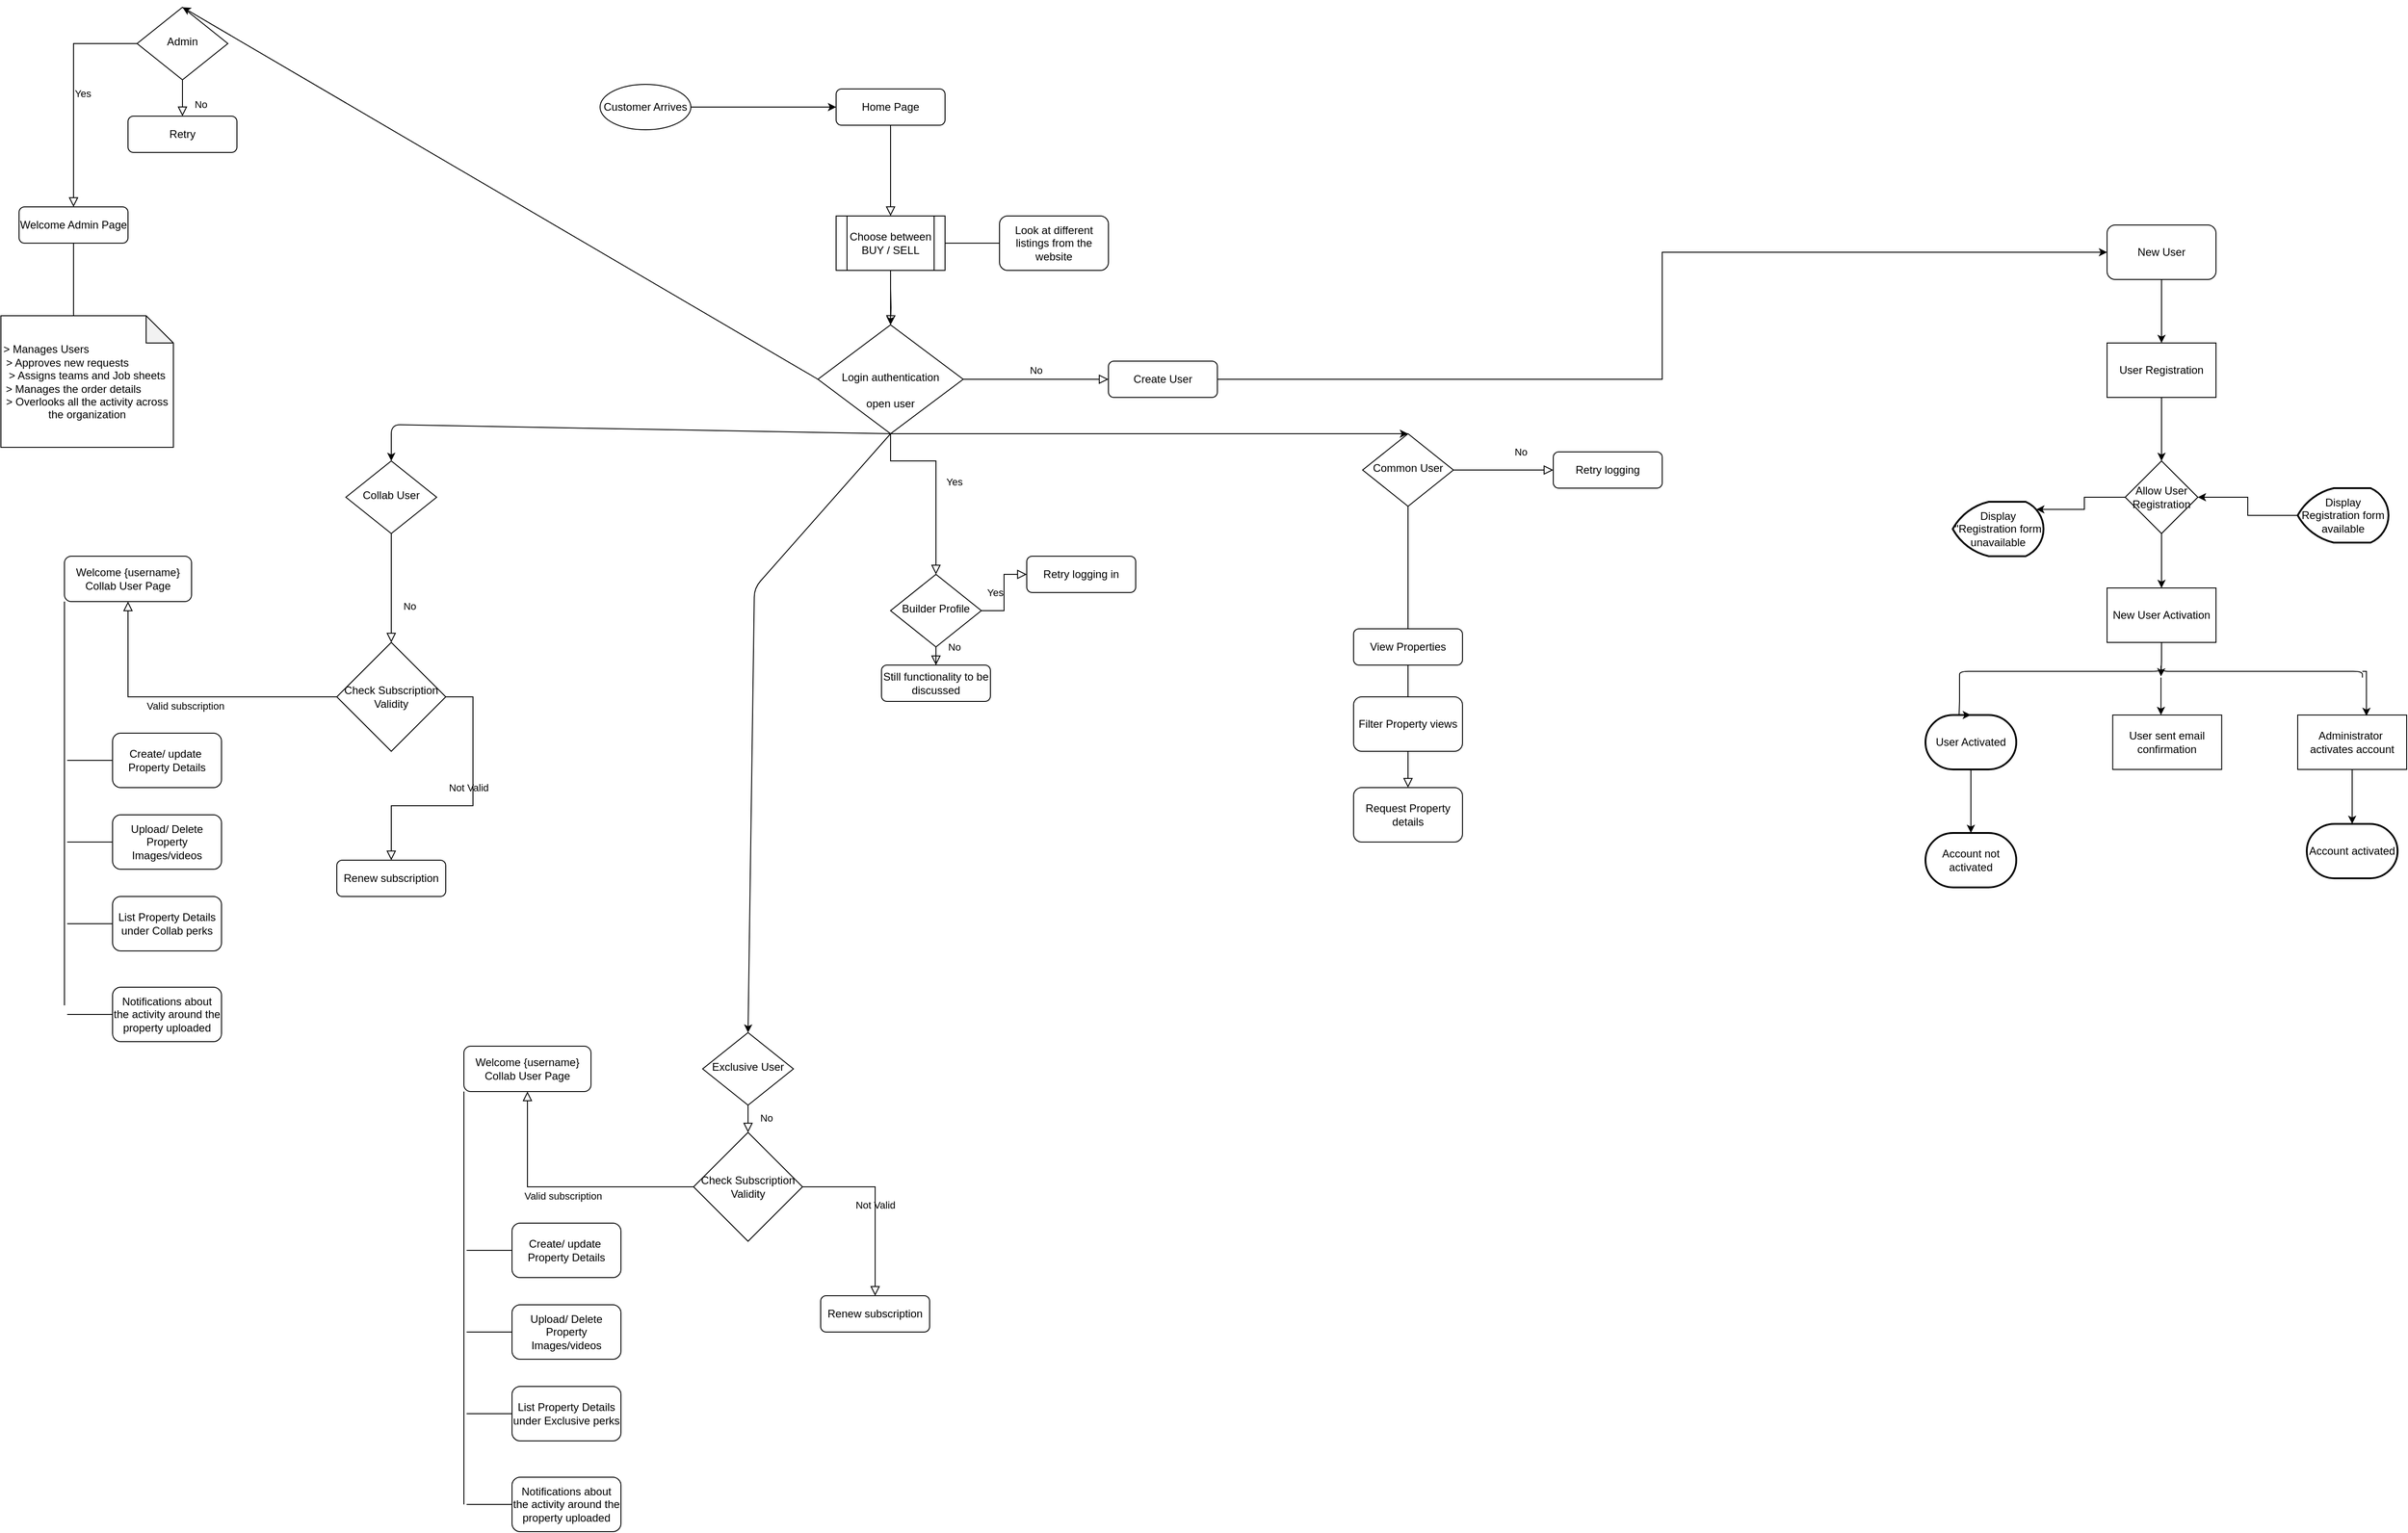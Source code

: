 <mxfile version="14.5.3" type="github"><diagram id="C5RBs43oDa-KdzZeNtuy" name="Page-1"><mxGraphModel dx="2264" dy="1921" grid="1" gridSize="10" guides="1" tooltips="1" connect="1" arrows="1" fold="1" page="1" pageScale="1" pageWidth="827" pageHeight="1169" math="0" shadow="0"><root><mxCell id="WIyWlLk6GJQsqaUBKTNV-0"/><mxCell id="WIyWlLk6GJQsqaUBKTNV-1" parent="WIyWlLk6GJQsqaUBKTNV-0"/><mxCell id="WIyWlLk6GJQsqaUBKTNV-2" value="" style="rounded=0;html=1;jettySize=auto;orthogonalLoop=1;fontSize=11;endArrow=block;endFill=0;endSize=8;strokeWidth=1;shadow=0;labelBackgroundColor=none;edgeStyle=orthogonalEdgeStyle;" parent="WIyWlLk6GJQsqaUBKTNV-1" target="WIyWlLk6GJQsqaUBKTNV-6" edge="1"><mxGeometry relative="1" as="geometry"><mxPoint x="220" y="230" as="sourcePoint"/></mxGeometry></mxCell><mxCell id="WIyWlLk6GJQsqaUBKTNV-3" value="Home Page" style="rounded=1;whiteSpace=wrap;html=1;fontSize=12;glass=0;strokeWidth=1;shadow=0;" parent="WIyWlLk6GJQsqaUBKTNV-1" vertex="1"><mxGeometry x="160" y="10" width="120" height="40" as="geometry"/></mxCell><mxCell id="WIyWlLk6GJQsqaUBKTNV-4" value="Yes" style="rounded=0;html=1;jettySize=auto;orthogonalLoop=1;fontSize=11;endArrow=block;endFill=0;endSize=8;strokeWidth=1;shadow=0;labelBackgroundColor=none;edgeStyle=orthogonalEdgeStyle;" parent="WIyWlLk6GJQsqaUBKTNV-1" source="WIyWlLk6GJQsqaUBKTNV-6" target="WIyWlLk6GJQsqaUBKTNV-10" edge="1"><mxGeometry y="20" relative="1" as="geometry"><mxPoint as="offset"/><Array as="points"><mxPoint x="220" y="420"/><mxPoint x="270" y="420"/></Array></mxGeometry></mxCell><mxCell id="WIyWlLk6GJQsqaUBKTNV-5" value="No" style="edgeStyle=orthogonalEdgeStyle;rounded=0;html=1;jettySize=auto;orthogonalLoop=1;fontSize=11;endArrow=block;endFill=0;endSize=8;strokeWidth=1;shadow=0;labelBackgroundColor=none;" parent="WIyWlLk6GJQsqaUBKTNV-1" source="WIyWlLk6GJQsqaUBKTNV-6" target="WIyWlLk6GJQsqaUBKTNV-7" edge="1"><mxGeometry y="10" relative="1" as="geometry"><mxPoint as="offset"/></mxGeometry></mxCell><mxCell id="WIyWlLk6GJQsqaUBKTNV-6" value="&lt;div&gt;&lt;br&gt;&lt;/div&gt;&lt;div&gt;&lt;br&gt;&lt;/div&gt;&lt;div&gt;&lt;br&gt;&lt;/div&gt;&lt;div&gt;&lt;br&gt;&lt;/div&gt;&lt;div&gt;Login authentication&lt;/div&gt;&lt;div&gt;&lt;br&gt;&lt;/div&gt;&lt;div&gt;open user&lt;/div&gt;&lt;div&gt;&lt;br&gt;&lt;/div&gt;&lt;div&gt;&lt;br&gt;&lt;/div&gt;" style="rhombus;whiteSpace=wrap;html=1;shadow=0;fontFamily=Helvetica;fontSize=12;align=center;strokeWidth=1;spacing=6;spacingTop=-4;" parent="WIyWlLk6GJQsqaUBKTNV-1" vertex="1"><mxGeometry x="140" y="270" width="160" height="120" as="geometry"/></mxCell><mxCell id="wfmRzOWWCVtW-NBqfExZ-105" style="edgeStyle=orthogonalEdgeStyle;rounded=0;orthogonalLoop=1;jettySize=auto;html=1;entryX=0;entryY=0.5;entryDx=0;entryDy=0;" edge="1" parent="WIyWlLk6GJQsqaUBKTNV-1" source="WIyWlLk6GJQsqaUBKTNV-7" target="wfmRzOWWCVtW-NBqfExZ-80"><mxGeometry relative="1" as="geometry"/></mxCell><mxCell id="WIyWlLk6GJQsqaUBKTNV-7" value="Create User" style="rounded=1;whiteSpace=wrap;html=1;fontSize=12;glass=0;strokeWidth=1;shadow=0;" parent="WIyWlLk6GJQsqaUBKTNV-1" vertex="1"><mxGeometry x="460" y="310" width="120" height="40" as="geometry"/></mxCell><mxCell id="WIyWlLk6GJQsqaUBKTNV-8" value="No" style="rounded=0;html=1;jettySize=auto;orthogonalLoop=1;fontSize=11;endArrow=block;endFill=0;endSize=8;strokeWidth=1;shadow=0;labelBackgroundColor=none;edgeStyle=orthogonalEdgeStyle;" parent="WIyWlLk6GJQsqaUBKTNV-1" source="WIyWlLk6GJQsqaUBKTNV-10" target="WIyWlLk6GJQsqaUBKTNV-11" edge="1"><mxGeometry x="0.333" y="20" relative="1" as="geometry"><mxPoint as="offset"/></mxGeometry></mxCell><mxCell id="WIyWlLk6GJQsqaUBKTNV-9" value="Yes" style="edgeStyle=orthogonalEdgeStyle;rounded=0;html=1;jettySize=auto;orthogonalLoop=1;fontSize=11;endArrow=block;endFill=0;endSize=8;strokeWidth=1;shadow=0;labelBackgroundColor=none;" parent="WIyWlLk6GJQsqaUBKTNV-1" source="WIyWlLk6GJQsqaUBKTNV-10" target="WIyWlLk6GJQsqaUBKTNV-12" edge="1"><mxGeometry y="10" relative="1" as="geometry"><mxPoint as="offset"/></mxGeometry></mxCell><mxCell id="WIyWlLk6GJQsqaUBKTNV-10" value="Builder Profile" style="rhombus;whiteSpace=wrap;html=1;shadow=0;fontFamily=Helvetica;fontSize=12;align=center;strokeWidth=1;spacing=6;spacingTop=-4;" parent="WIyWlLk6GJQsqaUBKTNV-1" vertex="1"><mxGeometry x="220" y="545" width="100" height="80" as="geometry"/></mxCell><mxCell id="WIyWlLk6GJQsqaUBKTNV-11" value="Still functionality to be discussed" style="rounded=1;whiteSpace=wrap;html=1;fontSize=12;glass=0;strokeWidth=1;shadow=0;" parent="WIyWlLk6GJQsqaUBKTNV-1" vertex="1"><mxGeometry x="210" y="645" width="120" height="40" as="geometry"/></mxCell><mxCell id="WIyWlLk6GJQsqaUBKTNV-12" value="Retry logging in" style="rounded=1;whiteSpace=wrap;html=1;fontSize=12;glass=0;strokeWidth=1;shadow=0;" parent="WIyWlLk6GJQsqaUBKTNV-1" vertex="1"><mxGeometry x="370" y="525" width="120" height="40" as="geometry"/></mxCell><mxCell id="wfmRzOWWCVtW-NBqfExZ-5" value="" style="endArrow=classic;html=1;exitX=0.5;exitY=1;exitDx=0;exitDy=0;entryX=0.5;entryY=0;entryDx=0;entryDy=0;" edge="1" parent="WIyWlLk6GJQsqaUBKTNV-1" source="WIyWlLk6GJQsqaUBKTNV-6" target="wfmRzOWWCVtW-NBqfExZ-58"><mxGeometry width="50" height="50" relative="1" as="geometry"><mxPoint x="219.5" y="450" as="sourcePoint"/><mxPoint x="219.5" y="560" as="targetPoint"/><Array as="points"><mxPoint x="70" y="560"/></Array></mxGeometry></mxCell><mxCell id="wfmRzOWWCVtW-NBqfExZ-7" value="Valid subscription" style="edgeStyle=orthogonalEdgeStyle;rounded=0;html=1;jettySize=auto;orthogonalLoop=1;fontSize=11;endArrow=block;endFill=0;endSize=8;strokeWidth=1;shadow=0;labelBackgroundColor=none;exitX=0;exitY=0.5;exitDx=0;exitDy=0;" edge="1" parent="WIyWlLk6GJQsqaUBKTNV-1" source="wfmRzOWWCVtW-NBqfExZ-49" target="wfmRzOWWCVtW-NBqfExZ-10"><mxGeometry y="10" relative="1" as="geometry"><mxPoint as="offset"/></mxGeometry></mxCell><mxCell id="wfmRzOWWCVtW-NBqfExZ-8" value="Collab User" style="rhombus;whiteSpace=wrap;html=1;shadow=0;fontFamily=Helvetica;fontSize=12;align=center;strokeWidth=1;spacing=6;spacingTop=-4;" vertex="1" parent="WIyWlLk6GJQsqaUBKTNV-1"><mxGeometry x="-380" y="420" width="100" height="80" as="geometry"/></mxCell><mxCell id="wfmRzOWWCVtW-NBqfExZ-9" value="Renew subscription" style="rounded=1;whiteSpace=wrap;html=1;fontSize=12;glass=0;strokeWidth=1;shadow=0;" vertex="1" parent="WIyWlLk6GJQsqaUBKTNV-1"><mxGeometry x="-390" y="860" width="120" height="40" as="geometry"/></mxCell><mxCell id="wfmRzOWWCVtW-NBqfExZ-10" value="&lt;div&gt;Welcome {username} Collab User Page&lt;br&gt;&lt;/div&gt;" style="rounded=1;whiteSpace=wrap;html=1;fontSize=12;glass=0;strokeWidth=1;shadow=0;" vertex="1" parent="WIyWlLk6GJQsqaUBKTNV-1"><mxGeometry x="-690" y="525" width="140" height="50" as="geometry"/></mxCell><mxCell id="wfmRzOWWCVtW-NBqfExZ-11" value="" style="endArrow=classic;html=1;exitX=0.5;exitY=1;exitDx=0;exitDy=0;entryX=0.5;entryY=0;entryDx=0;entryDy=0;" edge="1" parent="WIyWlLk6GJQsqaUBKTNV-1" source="WIyWlLk6GJQsqaUBKTNV-6" target="wfmRzOWWCVtW-NBqfExZ-8"><mxGeometry width="50" height="50" relative="1" as="geometry"><mxPoint x="-100" y="410" as="sourcePoint"/><mxPoint x="-100" y="520" as="targetPoint"/><Array as="points"><mxPoint x="-330" y="380"/></Array></mxGeometry></mxCell><mxCell id="wfmRzOWWCVtW-NBqfExZ-13" value="No" style="rounded=0;html=1;jettySize=auto;orthogonalLoop=1;fontSize=11;endArrow=block;endFill=0;endSize=8;strokeWidth=1;shadow=0;labelBackgroundColor=none;edgeStyle=orthogonalEdgeStyle;" edge="1" parent="WIyWlLk6GJQsqaUBKTNV-1" source="wfmRzOWWCVtW-NBqfExZ-15" target="wfmRzOWWCVtW-NBqfExZ-16"><mxGeometry x="0.333" y="20" relative="1" as="geometry"><mxPoint as="offset"/></mxGeometry></mxCell><mxCell id="wfmRzOWWCVtW-NBqfExZ-14" value="Yes" style="edgeStyle=orthogonalEdgeStyle;rounded=0;html=1;jettySize=auto;orthogonalLoop=1;fontSize=11;endArrow=block;endFill=0;endSize=8;strokeWidth=1;shadow=0;labelBackgroundColor=none;" edge="1" parent="WIyWlLk6GJQsqaUBKTNV-1" source="wfmRzOWWCVtW-NBqfExZ-15" target="wfmRzOWWCVtW-NBqfExZ-17"><mxGeometry y="10" relative="1" as="geometry"><mxPoint as="offset"/></mxGeometry></mxCell><mxCell id="wfmRzOWWCVtW-NBqfExZ-15" value="Admin" style="rhombus;whiteSpace=wrap;html=1;shadow=0;fontFamily=Helvetica;fontSize=12;align=center;strokeWidth=1;spacing=6;spacingTop=-4;" vertex="1" parent="WIyWlLk6GJQsqaUBKTNV-1"><mxGeometry x="-610" y="-80" width="100" height="80" as="geometry"/></mxCell><mxCell id="wfmRzOWWCVtW-NBqfExZ-16" value="Retry" style="rounded=1;whiteSpace=wrap;html=1;fontSize=12;glass=0;strokeWidth=1;shadow=0;" vertex="1" parent="WIyWlLk6GJQsqaUBKTNV-1"><mxGeometry x="-620" y="40" width="120" height="40" as="geometry"/></mxCell><mxCell id="wfmRzOWWCVtW-NBqfExZ-17" value="Welcome Admin Page" style="rounded=1;whiteSpace=wrap;html=1;fontSize=12;glass=0;strokeWidth=1;shadow=0;" vertex="1" parent="WIyWlLk6GJQsqaUBKTNV-1"><mxGeometry x="-740" y="140" width="120" height="40" as="geometry"/></mxCell><mxCell id="wfmRzOWWCVtW-NBqfExZ-18" value="" style="endArrow=classic;html=1;exitX=0;exitY=0.5;exitDx=0;exitDy=0;entryX=0.5;entryY=0;entryDx=0;entryDy=0;" edge="1" parent="WIyWlLk6GJQsqaUBKTNV-1" target="wfmRzOWWCVtW-NBqfExZ-15" source="WIyWlLk6GJQsqaUBKTNV-6"><mxGeometry width="50" height="50" relative="1" as="geometry"><mxPoint x="-210" y="420" as="sourcePoint"/><mxPoint x="-530" y="520" as="targetPoint"/></mxGeometry></mxCell><mxCell id="wfmRzOWWCVtW-NBqfExZ-19" value="No" style="rounded=0;html=1;jettySize=auto;orthogonalLoop=1;fontSize=11;endArrow=block;endFill=0;endSize=8;strokeWidth=1;shadow=0;labelBackgroundColor=none;edgeStyle=orthogonalEdgeStyle;" edge="1" parent="WIyWlLk6GJQsqaUBKTNV-1" source="wfmRzOWWCVtW-NBqfExZ-21" target="wfmRzOWWCVtW-NBqfExZ-22"><mxGeometry x="0.333" y="20" relative="1" as="geometry"><mxPoint as="offset"/></mxGeometry></mxCell><mxCell id="wfmRzOWWCVtW-NBqfExZ-20" value="Yes" style="edgeStyle=orthogonalEdgeStyle;rounded=0;html=1;jettySize=auto;orthogonalLoop=1;fontSize=11;endArrow=block;endFill=0;endSize=8;strokeWidth=1;shadow=0;labelBackgroundColor=none;entryX=0.5;entryY=0;entryDx=0;entryDy=0;" edge="1" parent="WIyWlLk6GJQsqaUBKTNV-1" source="wfmRzOWWCVtW-NBqfExZ-21" target="wfmRzOWWCVtW-NBqfExZ-78"><mxGeometry y="10" relative="1" as="geometry"><mxPoint as="offset"/></mxGeometry></mxCell><mxCell id="wfmRzOWWCVtW-NBqfExZ-21" value="Common User" style="rhombus;whiteSpace=wrap;html=1;shadow=0;fontFamily=Helvetica;fontSize=12;align=center;strokeWidth=1;spacing=6;spacingTop=-4;" vertex="1" parent="WIyWlLk6GJQsqaUBKTNV-1"><mxGeometry x="740" y="390" width="100" height="80" as="geometry"/></mxCell><mxCell id="wfmRzOWWCVtW-NBqfExZ-22" value="Retry logging" style="rounded=1;whiteSpace=wrap;html=1;fontSize=12;glass=0;strokeWidth=1;shadow=0;" vertex="1" parent="WIyWlLk6GJQsqaUBKTNV-1"><mxGeometry x="950" y="410" width="120" height="40" as="geometry"/></mxCell><mxCell id="wfmRzOWWCVtW-NBqfExZ-23" value="View Properties" style="rounded=1;whiteSpace=wrap;html=1;fontSize=12;glass=0;strokeWidth=1;shadow=0;" vertex="1" parent="WIyWlLk6GJQsqaUBKTNV-1"><mxGeometry x="730" y="605" width="120" height="40" as="geometry"/></mxCell><mxCell id="wfmRzOWWCVtW-NBqfExZ-24" value="" style="endArrow=classic;html=1;exitX=0.5;exitY=1;exitDx=0;exitDy=0;entryX=0.5;entryY=0;entryDx=0;entryDy=0;" edge="1" parent="WIyWlLk6GJQsqaUBKTNV-1" target="wfmRzOWWCVtW-NBqfExZ-21" source="WIyWlLk6GJQsqaUBKTNV-6"><mxGeometry width="50" height="50" relative="1" as="geometry"><mxPoint x="1470" y="407.5" as="sourcePoint"/><mxPoint x="1150" y="507.5" as="targetPoint"/></mxGeometry></mxCell><mxCell id="wfmRzOWWCVtW-NBqfExZ-25" value="&lt;div&gt;Customer Arrives&lt;/div&gt;" style="ellipse;whiteSpace=wrap;html=1;" vertex="1" parent="WIyWlLk6GJQsqaUBKTNV-1"><mxGeometry x="-100" y="5" width="100" height="50" as="geometry"/></mxCell><mxCell id="wfmRzOWWCVtW-NBqfExZ-26" value="" style="endArrow=classic;html=1;entryX=0;entryY=0.5;entryDx=0;entryDy=0;exitX=1;exitY=0.5;exitDx=0;exitDy=0;" edge="1" parent="WIyWlLk6GJQsqaUBKTNV-1" source="wfmRzOWWCVtW-NBqfExZ-25" target="WIyWlLk6GJQsqaUBKTNV-3"><mxGeometry width="50" height="50" relative="1" as="geometry"><mxPoint x="30" y="80" as="sourcePoint"/><mxPoint x="80" y="30" as="targetPoint"/></mxGeometry></mxCell><mxCell id="wfmRzOWWCVtW-NBqfExZ-28" value="" style="rounded=0;html=1;jettySize=auto;orthogonalLoop=1;fontSize=11;endArrow=block;endFill=0;endSize=8;strokeWidth=1;shadow=0;labelBackgroundColor=none;edgeStyle=orthogonalEdgeStyle;entryX=0.5;entryY=0;entryDx=0;entryDy=0;" edge="1" parent="WIyWlLk6GJQsqaUBKTNV-1" source="WIyWlLk6GJQsqaUBKTNV-3" target="wfmRzOWWCVtW-NBqfExZ-29"><mxGeometry relative="1" as="geometry"><mxPoint x="220" y="50" as="sourcePoint"/><mxPoint x="220" y="120" as="targetPoint"/></mxGeometry></mxCell><mxCell id="wfmRzOWWCVtW-NBqfExZ-30" value="" style="edgeStyle=orthogonalEdgeStyle;rounded=0;orthogonalLoop=1;jettySize=auto;html=1;" edge="1" parent="WIyWlLk6GJQsqaUBKTNV-1" source="wfmRzOWWCVtW-NBqfExZ-29" target="WIyWlLk6GJQsqaUBKTNV-6"><mxGeometry relative="1" as="geometry"/></mxCell><mxCell id="wfmRzOWWCVtW-NBqfExZ-29" value="&lt;div&gt;Choose between BUY / SELL&lt;/div&gt;" style="shape=process;whiteSpace=wrap;html=1;backgroundOutline=1;" vertex="1" parent="WIyWlLk6GJQsqaUBKTNV-1"><mxGeometry x="160" y="150" width="120" height="60" as="geometry"/></mxCell><mxCell id="wfmRzOWWCVtW-NBqfExZ-32" value="Look at different listings from the website" style="rounded=1;whiteSpace=wrap;html=1;" vertex="1" parent="WIyWlLk6GJQsqaUBKTNV-1"><mxGeometry x="340" y="150" width="120" height="60" as="geometry"/></mxCell><mxCell id="wfmRzOWWCVtW-NBqfExZ-33" value="" style="endArrow=none;html=1;exitX=1;exitY=0.5;exitDx=0;exitDy=0;entryX=0;entryY=0.5;entryDx=0;entryDy=0;" edge="1" parent="WIyWlLk6GJQsqaUBKTNV-1" source="wfmRzOWWCVtW-NBqfExZ-29" target="wfmRzOWWCVtW-NBqfExZ-32"><mxGeometry width="50" height="50" relative="1" as="geometry"><mxPoint x="340" y="270" as="sourcePoint"/><mxPoint x="390" y="220" as="targetPoint"/></mxGeometry></mxCell><mxCell id="wfmRzOWWCVtW-NBqfExZ-35" value="&lt;div&gt;&amp;gt; Manages Users&amp;nbsp;&amp;nbsp;&amp;nbsp;&amp;nbsp;&amp;nbsp;&amp;nbsp;&amp;nbsp;&amp;nbsp;&amp;nbsp;&amp;nbsp;&amp;nbsp;&amp;nbsp;&amp;nbsp;&amp;nbsp;&amp;nbsp;&amp;nbsp;&amp;nbsp;&amp;nbsp;&amp;nbsp;&amp;nbsp;&amp;nbsp;&amp;nbsp;&amp;nbsp;&amp;nbsp;&amp;nbsp;&amp;nbsp;&amp;nbsp; &lt;br&gt;&lt;/div&gt;&lt;div&gt;&amp;gt; Approves new requests&amp;nbsp;&amp;nbsp;&amp;nbsp;&amp;nbsp;&amp;nbsp;&amp;nbsp;&amp;nbsp;&amp;nbsp;&amp;nbsp;&amp;nbsp;&amp;nbsp;&amp;nbsp;&amp;nbsp; &lt;br&gt;&lt;/div&gt;&lt;div&gt;&amp;gt; Assigns teams and Job sheets&lt;/div&gt;&lt;div&gt;&amp;gt; Manages the order details&amp;nbsp;&amp;nbsp;&amp;nbsp;&amp;nbsp;&amp;nbsp;&amp;nbsp;&amp;nbsp;&amp;nbsp;&amp;nbsp; &lt;br&gt;&lt;/div&gt;&lt;div&gt;&amp;gt; Overlooks all the activity across the organization&lt;br&gt;&lt;/div&gt;" style="shape=note;whiteSpace=wrap;html=1;backgroundOutline=1;darkOpacity=0.05;" vertex="1" parent="WIyWlLk6GJQsqaUBKTNV-1"><mxGeometry x="-760" y="260" width="190" height="145" as="geometry"/></mxCell><mxCell id="wfmRzOWWCVtW-NBqfExZ-36" value="" style="endArrow=none;html=1;entryX=0.5;entryY=1;entryDx=0;entryDy=0;exitX=0;exitY=0;exitDx=80;exitDy=0;exitPerimeter=0;" edge="1" parent="WIyWlLk6GJQsqaUBKTNV-1" source="wfmRzOWWCVtW-NBqfExZ-35" target="wfmRzOWWCVtW-NBqfExZ-17"><mxGeometry width="50" height="50" relative="1" as="geometry"><mxPoint x="-710" y="240" as="sourcePoint"/><mxPoint x="-660" y="190" as="targetPoint"/></mxGeometry></mxCell><mxCell id="wfmRzOWWCVtW-NBqfExZ-37" value="Create/ update&amp;nbsp; Property Details" style="rounded=1;whiteSpace=wrap;html=1;" vertex="1" parent="WIyWlLk6GJQsqaUBKTNV-1"><mxGeometry x="-637" y="720" width="120" height="60" as="geometry"/></mxCell><mxCell id="wfmRzOWWCVtW-NBqfExZ-38" value="List Property Details under Collab perks" style="rounded=1;whiteSpace=wrap;html=1;" vertex="1" parent="WIyWlLk6GJQsqaUBKTNV-1"><mxGeometry x="-637" y="900" width="120" height="60" as="geometry"/></mxCell><mxCell id="wfmRzOWWCVtW-NBqfExZ-39" value="&lt;div&gt;Upload/ Delete Property Images/videos&lt;/div&gt;" style="rounded=1;whiteSpace=wrap;html=1;" vertex="1" parent="WIyWlLk6GJQsqaUBKTNV-1"><mxGeometry x="-637" y="810" width="120" height="60" as="geometry"/></mxCell><mxCell id="wfmRzOWWCVtW-NBqfExZ-40" value="Notifications about the activity around the property uploaded" style="rounded=1;whiteSpace=wrap;html=1;" vertex="1" parent="WIyWlLk6GJQsqaUBKTNV-1"><mxGeometry x="-637" y="1000" width="120" height="60" as="geometry"/></mxCell><mxCell id="wfmRzOWWCVtW-NBqfExZ-41" value="" style="endArrow=none;html=1;entryX=0;entryY=1;entryDx=0;entryDy=0;" edge="1" parent="WIyWlLk6GJQsqaUBKTNV-1" target="wfmRzOWWCVtW-NBqfExZ-10"><mxGeometry width="50" height="50" relative="1" as="geometry"><mxPoint x="-690" y="1020" as="sourcePoint"/><mxPoint x="-707" y="730" as="targetPoint"/></mxGeometry></mxCell><mxCell id="wfmRzOWWCVtW-NBqfExZ-44" value="" style="endArrow=none;html=1;entryX=0;entryY=0.5;entryDx=0;entryDy=0;" edge="1" parent="WIyWlLk6GJQsqaUBKTNV-1" target="wfmRzOWWCVtW-NBqfExZ-37"><mxGeometry width="50" height="50" relative="1" as="geometry"><mxPoint x="-687" y="750" as="sourcePoint"/><mxPoint x="-717" y="790" as="targetPoint"/></mxGeometry></mxCell><mxCell id="wfmRzOWWCVtW-NBqfExZ-46" value="" style="endArrow=none;html=1;entryX=0;entryY=0.5;entryDx=0;entryDy=0;" edge="1" parent="WIyWlLk6GJQsqaUBKTNV-1" target="wfmRzOWWCVtW-NBqfExZ-39"><mxGeometry width="50" height="50" relative="1" as="geometry"><mxPoint x="-687" y="840" as="sourcePoint"/><mxPoint x="-665" y="839.41" as="targetPoint"/></mxGeometry></mxCell><mxCell id="wfmRzOWWCVtW-NBqfExZ-47" value="" style="endArrow=none;html=1;entryX=0;entryY=0.5;entryDx=0;entryDy=0;" edge="1" parent="WIyWlLk6GJQsqaUBKTNV-1" target="wfmRzOWWCVtW-NBqfExZ-38"><mxGeometry width="50" height="50" relative="1" as="geometry"><mxPoint x="-687" y="930" as="sourcePoint"/><mxPoint x="-690" y="940" as="targetPoint"/></mxGeometry></mxCell><mxCell id="wfmRzOWWCVtW-NBqfExZ-48" value="" style="endArrow=none;html=1;entryX=0;entryY=0.5;entryDx=0;entryDy=0;" edge="1" parent="WIyWlLk6GJQsqaUBKTNV-1" target="wfmRzOWWCVtW-NBqfExZ-40"><mxGeometry width="50" height="50" relative="1" as="geometry"><mxPoint x="-687" y="1030" as="sourcePoint"/><mxPoint x="-667" y="1040" as="targetPoint"/></mxGeometry></mxCell><mxCell id="wfmRzOWWCVtW-NBqfExZ-49" value="Check Subscription Validity" style="rhombus;whiteSpace=wrap;html=1;" vertex="1" parent="WIyWlLk6GJQsqaUBKTNV-1"><mxGeometry x="-390" y="620" width="120" height="120" as="geometry"/></mxCell><mxCell id="wfmRzOWWCVtW-NBqfExZ-50" value="No" style="rounded=0;html=1;jettySize=auto;orthogonalLoop=1;fontSize=11;endArrow=block;endFill=0;endSize=8;strokeWidth=1;shadow=0;labelBackgroundColor=none;edgeStyle=orthogonalEdgeStyle;" edge="1" parent="WIyWlLk6GJQsqaUBKTNV-1" source="wfmRzOWWCVtW-NBqfExZ-8" target="wfmRzOWWCVtW-NBqfExZ-49"><mxGeometry x="0.333" y="20" relative="1" as="geometry"><mxPoint as="offset"/><mxPoint x="-99.941" y="649.953" as="sourcePoint"/><mxPoint x="-89.941" y="820" as="targetPoint"/></mxGeometry></mxCell><mxCell id="wfmRzOWWCVtW-NBqfExZ-56" value="Not Valid" style="edgeStyle=orthogonalEdgeStyle;rounded=0;html=1;jettySize=auto;orthogonalLoop=1;fontSize=11;endArrow=block;endFill=0;endSize=8;strokeWidth=1;shadow=0;labelBackgroundColor=none;exitX=1;exitY=0.5;exitDx=0;exitDy=0;entryX=0.5;entryY=0;entryDx=0;entryDy=0;" edge="1" parent="WIyWlLk6GJQsqaUBKTNV-1" source="wfmRzOWWCVtW-NBqfExZ-49" target="wfmRzOWWCVtW-NBqfExZ-9"><mxGeometry x="0.1" y="-10" relative="1" as="geometry"><mxPoint x="10" y="-10" as="offset"/><mxPoint x="123" y="770" as="sourcePoint"/><mxPoint y="770" as="targetPoint"/><Array as="points"><mxPoint x="-240" y="680"/><mxPoint x="-240" y="800"/><mxPoint x="-330" y="800"/></Array></mxGeometry></mxCell><mxCell id="wfmRzOWWCVtW-NBqfExZ-57" value="Valid subscription" style="edgeStyle=orthogonalEdgeStyle;rounded=0;html=1;jettySize=auto;orthogonalLoop=1;fontSize=11;endArrow=block;endFill=0;endSize=8;strokeWidth=1;shadow=0;labelBackgroundColor=none;exitX=0;exitY=0.5;exitDx=0;exitDy=0;" edge="1" parent="WIyWlLk6GJQsqaUBKTNV-1" source="wfmRzOWWCVtW-NBqfExZ-70" target="wfmRzOWWCVtW-NBqfExZ-60"><mxGeometry y="10" relative="1" as="geometry"><mxPoint as="offset"/></mxGeometry></mxCell><mxCell id="wfmRzOWWCVtW-NBqfExZ-58" value="Exclusive User" style="rhombus;whiteSpace=wrap;html=1;shadow=0;fontFamily=Helvetica;fontSize=12;align=center;strokeWidth=1;spacing=6;spacingTop=-4;" vertex="1" parent="WIyWlLk6GJQsqaUBKTNV-1"><mxGeometry x="13" y="1050" width="100" height="80" as="geometry"/></mxCell><mxCell id="wfmRzOWWCVtW-NBqfExZ-59" value="Renew subscription" style="rounded=1;whiteSpace=wrap;html=1;fontSize=12;glass=0;strokeWidth=1;shadow=0;" vertex="1" parent="WIyWlLk6GJQsqaUBKTNV-1"><mxGeometry x="143" y="1340" width="120" height="40" as="geometry"/></mxCell><mxCell id="wfmRzOWWCVtW-NBqfExZ-60" value="&lt;div&gt;Welcome {username} Collab User Page&lt;br&gt;&lt;/div&gt;" style="rounded=1;whiteSpace=wrap;html=1;fontSize=12;glass=0;strokeWidth=1;shadow=0;" vertex="1" parent="WIyWlLk6GJQsqaUBKTNV-1"><mxGeometry x="-250" y="1065" width="140" height="50" as="geometry"/></mxCell><mxCell id="wfmRzOWWCVtW-NBqfExZ-61" value="Create/ update&amp;nbsp; Property Details" style="rounded=1;whiteSpace=wrap;html=1;" vertex="1" parent="WIyWlLk6GJQsqaUBKTNV-1"><mxGeometry x="-197" y="1260" width="120" height="60" as="geometry"/></mxCell><mxCell id="wfmRzOWWCVtW-NBqfExZ-62" value="List Property Details under Exclusive perks" style="rounded=1;whiteSpace=wrap;html=1;" vertex="1" parent="WIyWlLk6GJQsqaUBKTNV-1"><mxGeometry x="-197" y="1440" width="120" height="60" as="geometry"/></mxCell><mxCell id="wfmRzOWWCVtW-NBqfExZ-63" value="&lt;div&gt;Upload/ Delete Property Images/videos&lt;/div&gt;" style="rounded=1;whiteSpace=wrap;html=1;" vertex="1" parent="WIyWlLk6GJQsqaUBKTNV-1"><mxGeometry x="-197" y="1350" width="120" height="60" as="geometry"/></mxCell><mxCell id="wfmRzOWWCVtW-NBqfExZ-64" value="Notifications about the activity around the property uploaded" style="rounded=1;whiteSpace=wrap;html=1;" vertex="1" parent="WIyWlLk6GJQsqaUBKTNV-1"><mxGeometry x="-197" y="1540" width="120" height="60" as="geometry"/></mxCell><mxCell id="wfmRzOWWCVtW-NBqfExZ-65" value="" style="endArrow=none;html=1;entryX=0;entryY=1;entryDx=0;entryDy=0;" edge="1" parent="WIyWlLk6GJQsqaUBKTNV-1" target="wfmRzOWWCVtW-NBqfExZ-60"><mxGeometry width="50" height="50" relative="1" as="geometry"><mxPoint x="-250" y="1570" as="sourcePoint"/><mxPoint x="-267" y="1280" as="targetPoint"/></mxGeometry></mxCell><mxCell id="wfmRzOWWCVtW-NBqfExZ-66" value="" style="endArrow=none;html=1;entryX=0;entryY=0.5;entryDx=0;entryDy=0;" edge="1" parent="WIyWlLk6GJQsqaUBKTNV-1" target="wfmRzOWWCVtW-NBqfExZ-61"><mxGeometry width="50" height="50" relative="1" as="geometry"><mxPoint x="-247" y="1290" as="sourcePoint"/><mxPoint x="-277" y="1330" as="targetPoint"/></mxGeometry></mxCell><mxCell id="wfmRzOWWCVtW-NBqfExZ-67" value="" style="endArrow=none;html=1;entryX=0;entryY=0.5;entryDx=0;entryDy=0;" edge="1" parent="WIyWlLk6GJQsqaUBKTNV-1" target="wfmRzOWWCVtW-NBqfExZ-63"><mxGeometry width="50" height="50" relative="1" as="geometry"><mxPoint x="-247" y="1380" as="sourcePoint"/><mxPoint x="-225" y="1379.41" as="targetPoint"/></mxGeometry></mxCell><mxCell id="wfmRzOWWCVtW-NBqfExZ-68" value="" style="endArrow=none;html=1;entryX=0;entryY=0.5;entryDx=0;entryDy=0;" edge="1" parent="WIyWlLk6GJQsqaUBKTNV-1" target="wfmRzOWWCVtW-NBqfExZ-62"><mxGeometry width="50" height="50" relative="1" as="geometry"><mxPoint x="-247" y="1470" as="sourcePoint"/><mxPoint x="-250" y="1480" as="targetPoint"/></mxGeometry></mxCell><mxCell id="wfmRzOWWCVtW-NBqfExZ-69" value="" style="endArrow=none;html=1;entryX=0;entryY=0.5;entryDx=0;entryDy=0;" edge="1" parent="WIyWlLk6GJQsqaUBKTNV-1" target="wfmRzOWWCVtW-NBqfExZ-64"><mxGeometry width="50" height="50" relative="1" as="geometry"><mxPoint x="-247" y="1570" as="sourcePoint"/><mxPoint x="-227" y="1580" as="targetPoint"/></mxGeometry></mxCell><mxCell id="wfmRzOWWCVtW-NBqfExZ-70" value="Check Subscription Validity" style="rhombus;whiteSpace=wrap;html=1;" vertex="1" parent="WIyWlLk6GJQsqaUBKTNV-1"><mxGeometry x="3" y="1160" width="120" height="120" as="geometry"/></mxCell><mxCell id="wfmRzOWWCVtW-NBqfExZ-71" value="No" style="rounded=0;html=1;jettySize=auto;orthogonalLoop=1;fontSize=11;endArrow=block;endFill=0;endSize=8;strokeWidth=1;shadow=0;labelBackgroundColor=none;edgeStyle=orthogonalEdgeStyle;" edge="1" parent="WIyWlLk6GJQsqaUBKTNV-1" source="wfmRzOWWCVtW-NBqfExZ-58" target="wfmRzOWWCVtW-NBqfExZ-70"><mxGeometry x="0.333" y="20" relative="1" as="geometry"><mxPoint as="offset"/><mxPoint x="63.059" y="1129.953" as="sourcePoint"/><mxPoint x="73.059" y="1300" as="targetPoint"/></mxGeometry></mxCell><mxCell id="wfmRzOWWCVtW-NBqfExZ-72" value="Not Valid" style="edgeStyle=orthogonalEdgeStyle;rounded=0;html=1;jettySize=auto;orthogonalLoop=1;fontSize=11;endArrow=block;endFill=0;endSize=8;strokeWidth=1;shadow=0;labelBackgroundColor=none;exitX=1;exitY=0.5;exitDx=0;exitDy=0;entryX=0.5;entryY=0;entryDx=0;entryDy=0;" edge="1" parent="WIyWlLk6GJQsqaUBKTNV-1" source="wfmRzOWWCVtW-NBqfExZ-70" target="wfmRzOWWCVtW-NBqfExZ-59"><mxGeometry x="0.1" y="-10" relative="1" as="geometry"><mxPoint x="10" y="-10" as="offset"/><mxPoint x="486" y="885" as="sourcePoint"/><mxPoint x="363" y="885" as="targetPoint"/><Array as="points"><mxPoint x="203" y="1220"/></Array></mxGeometry></mxCell><mxCell id="wfmRzOWWCVtW-NBqfExZ-77" value="Filter Property views " style="rounded=1;whiteSpace=wrap;html=1;" vertex="1" parent="WIyWlLk6GJQsqaUBKTNV-1"><mxGeometry x="730" y="680" width="120" height="60" as="geometry"/></mxCell><mxCell id="wfmRzOWWCVtW-NBqfExZ-78" value="Request Property details" style="rounded=1;whiteSpace=wrap;html=1;" vertex="1" parent="WIyWlLk6GJQsqaUBKTNV-1"><mxGeometry x="730" y="780" width="120" height="60" as="geometry"/></mxCell><mxCell id="wfmRzOWWCVtW-NBqfExZ-100" style="edgeStyle=orthogonalEdgeStyle;rounded=0;orthogonalLoop=1;jettySize=auto;html=1;entryX=0.5;entryY=0;entryDx=0;entryDy=0;" edge="1" parent="WIyWlLk6GJQsqaUBKTNV-1" source="wfmRzOWWCVtW-NBqfExZ-80" target="wfmRzOWWCVtW-NBqfExZ-81"><mxGeometry relative="1" as="geometry"/></mxCell><mxCell id="wfmRzOWWCVtW-NBqfExZ-80" value="New User" style="rounded=1;whiteSpace=wrap;html=1;" vertex="1" parent="WIyWlLk6GJQsqaUBKTNV-1"><mxGeometry x="1560" y="160" width="120" height="60" as="geometry"/></mxCell><mxCell id="wfmRzOWWCVtW-NBqfExZ-101" style="edgeStyle=orthogonalEdgeStyle;rounded=0;orthogonalLoop=1;jettySize=auto;html=1;entryX=0.5;entryY=0;entryDx=0;entryDy=0;" edge="1" parent="WIyWlLk6GJQsqaUBKTNV-1" source="wfmRzOWWCVtW-NBqfExZ-81" target="wfmRzOWWCVtW-NBqfExZ-82"><mxGeometry relative="1" as="geometry"/></mxCell><mxCell id="wfmRzOWWCVtW-NBqfExZ-81" value="User Registration" style="rounded=0;whiteSpace=wrap;html=1;" vertex="1" parent="WIyWlLk6GJQsqaUBKTNV-1"><mxGeometry x="1560" y="290" width="120" height="60" as="geometry"/></mxCell><mxCell id="wfmRzOWWCVtW-NBqfExZ-102" style="edgeStyle=orthogonalEdgeStyle;rounded=0;orthogonalLoop=1;jettySize=auto;html=1;exitX=0;exitY=0.5;exitDx=0;exitDy=0;entryX=0.92;entryY=0.14;entryDx=0;entryDy=0;entryPerimeter=0;" edge="1" parent="WIyWlLk6GJQsqaUBKTNV-1" source="wfmRzOWWCVtW-NBqfExZ-82" target="wfmRzOWWCVtW-NBqfExZ-83"><mxGeometry relative="1" as="geometry"/></mxCell><mxCell id="wfmRzOWWCVtW-NBqfExZ-104" style="edgeStyle=orthogonalEdgeStyle;rounded=0;orthogonalLoop=1;jettySize=auto;html=1;entryX=0.5;entryY=0;entryDx=0;entryDy=0;" edge="1" parent="WIyWlLk6GJQsqaUBKTNV-1" source="wfmRzOWWCVtW-NBqfExZ-82" target="wfmRzOWWCVtW-NBqfExZ-85"><mxGeometry relative="1" as="geometry"/></mxCell><mxCell id="wfmRzOWWCVtW-NBqfExZ-82" value="Allow User Registration" style="rhombus;whiteSpace=wrap;html=1;" vertex="1" parent="WIyWlLk6GJQsqaUBKTNV-1"><mxGeometry x="1580" y="420" width="80" height="80" as="geometry"/></mxCell><mxCell id="wfmRzOWWCVtW-NBqfExZ-83" value="Display &quot;Registration form unavailable" style="strokeWidth=2;html=1;shape=mxgraph.flowchart.display;whiteSpace=wrap;" vertex="1" parent="WIyWlLk6GJQsqaUBKTNV-1"><mxGeometry x="1390" y="465" width="100" height="60" as="geometry"/></mxCell><mxCell id="wfmRzOWWCVtW-NBqfExZ-103" style="edgeStyle=orthogonalEdgeStyle;rounded=0;orthogonalLoop=1;jettySize=auto;html=1;entryX=1;entryY=0.5;entryDx=0;entryDy=0;" edge="1" parent="WIyWlLk6GJQsqaUBKTNV-1" source="wfmRzOWWCVtW-NBqfExZ-84" target="wfmRzOWWCVtW-NBqfExZ-82"><mxGeometry relative="1" as="geometry"/></mxCell><mxCell id="wfmRzOWWCVtW-NBqfExZ-84" value="Display Registration form available" style="strokeWidth=2;html=1;shape=mxgraph.flowchart.display;whiteSpace=wrap;" vertex="1" parent="WIyWlLk6GJQsqaUBKTNV-1"><mxGeometry x="1770" y="450" width="100" height="60" as="geometry"/></mxCell><mxCell id="wfmRzOWWCVtW-NBqfExZ-99" style="edgeStyle=orthogonalEdgeStyle;rounded=0;orthogonalLoop=1;jettySize=auto;html=1;entryX=0.9;entryY=0.5;entryDx=0;entryDy=0;entryPerimeter=0;" edge="1" parent="WIyWlLk6GJQsqaUBKTNV-1" source="wfmRzOWWCVtW-NBqfExZ-85" target="wfmRzOWWCVtW-NBqfExZ-92"><mxGeometry relative="1" as="geometry"/></mxCell><mxCell id="wfmRzOWWCVtW-NBqfExZ-85" value="New User Activation" style="rounded=0;whiteSpace=wrap;html=1;" vertex="1" parent="WIyWlLk6GJQsqaUBKTNV-1"><mxGeometry x="1560" y="560" width="120" height="60" as="geometry"/></mxCell><mxCell id="wfmRzOWWCVtW-NBqfExZ-97" style="edgeStyle=orthogonalEdgeStyle;rounded=0;orthogonalLoop=1;jettySize=auto;html=1;entryX=0.5;entryY=0;entryDx=0;entryDy=0;entryPerimeter=0;" edge="1" parent="WIyWlLk6GJQsqaUBKTNV-1" source="wfmRzOWWCVtW-NBqfExZ-86" target="wfmRzOWWCVtW-NBqfExZ-90"><mxGeometry relative="1" as="geometry"/></mxCell><mxCell id="wfmRzOWWCVtW-NBqfExZ-86" value="User Activated" style="strokeWidth=2;html=1;shape=mxgraph.flowchart.terminator;whiteSpace=wrap;" vertex="1" parent="WIyWlLk6GJQsqaUBKTNV-1"><mxGeometry x="1360" y="700" width="100" height="60" as="geometry"/></mxCell><mxCell id="wfmRzOWWCVtW-NBqfExZ-87" value="User sent email confirmation " style="rounded=0;whiteSpace=wrap;html=1;" vertex="1" parent="WIyWlLk6GJQsqaUBKTNV-1"><mxGeometry x="1566.25" y="700" width="120" height="60" as="geometry"/></mxCell><mxCell id="wfmRzOWWCVtW-NBqfExZ-98" style="edgeStyle=orthogonalEdgeStyle;rounded=0;orthogonalLoop=1;jettySize=auto;html=1;entryX=0.5;entryY=0;entryDx=0;entryDy=0;entryPerimeter=0;" edge="1" parent="WIyWlLk6GJQsqaUBKTNV-1" source="wfmRzOWWCVtW-NBqfExZ-89" target="wfmRzOWWCVtW-NBqfExZ-91"><mxGeometry relative="1" as="geometry"/></mxCell><mxCell id="wfmRzOWWCVtW-NBqfExZ-89" value="Administrator&amp;nbsp; activates account" style="rounded=0;whiteSpace=wrap;html=1;" vertex="1" parent="WIyWlLk6GJQsqaUBKTNV-1"><mxGeometry x="1770" y="700" width="120" height="60" as="geometry"/></mxCell><mxCell id="wfmRzOWWCVtW-NBqfExZ-90" value="Account not activated" style="strokeWidth=2;html=1;shape=mxgraph.flowchart.terminator;whiteSpace=wrap;" vertex="1" parent="WIyWlLk6GJQsqaUBKTNV-1"><mxGeometry x="1360" y="830" width="100" height="60" as="geometry"/></mxCell><mxCell id="wfmRzOWWCVtW-NBqfExZ-91" value="Account activated" style="strokeWidth=2;html=1;shape=mxgraph.flowchart.terminator;whiteSpace=wrap;" vertex="1" parent="WIyWlLk6GJQsqaUBKTNV-1"><mxGeometry x="1780" y="820" width="100" height="60" as="geometry"/></mxCell><mxCell id="wfmRzOWWCVtW-NBqfExZ-93" style="edgeStyle=orthogonalEdgeStyle;rounded=0;orthogonalLoop=1;jettySize=auto;html=1;exitX=0.75;exitY=1;exitDx=0;exitDy=0;entryX=0.5;entryY=0;entryDx=0;entryDy=0;entryPerimeter=0;" edge="1" parent="WIyWlLk6GJQsqaUBKTNV-1" source="wfmRzOWWCVtW-NBqfExZ-92" target="wfmRzOWWCVtW-NBqfExZ-86"><mxGeometry relative="1" as="geometry"><Array as="points"><mxPoint x="1397" y="685"/><mxPoint x="1397" y="700"/></Array></mxGeometry></mxCell><mxCell id="wfmRzOWWCVtW-NBqfExZ-95" style="edgeStyle=orthogonalEdgeStyle;rounded=0;orthogonalLoop=1;jettySize=auto;html=1;" edge="1" parent="WIyWlLk6GJQsqaUBKTNV-1" source="wfmRzOWWCVtW-NBqfExZ-92" target="wfmRzOWWCVtW-NBqfExZ-87"><mxGeometry relative="1" as="geometry"><Array as="points"><mxPoint x="1619" y="690"/><mxPoint x="1619" y="690"/></Array></mxGeometry></mxCell><mxCell id="wfmRzOWWCVtW-NBqfExZ-96" style="edgeStyle=orthogonalEdgeStyle;rounded=0;orthogonalLoop=1;jettySize=auto;html=1;exitX=0.5;exitY=0;exitDx=0;exitDy=0;entryX=0.631;entryY=0.017;entryDx=0;entryDy=0;entryPerimeter=0;" edge="1" parent="WIyWlLk6GJQsqaUBKTNV-1" source="wfmRzOWWCVtW-NBqfExZ-92" target="wfmRzOWWCVtW-NBqfExZ-89"><mxGeometry relative="1" as="geometry"><Array as="points"><mxPoint x="1846" y="652"/></Array></mxGeometry></mxCell><mxCell id="wfmRzOWWCVtW-NBqfExZ-92" value="" style="shape=curlyBracket;whiteSpace=wrap;html=1;rounded=1;rotation=90;" vertex="1" parent="WIyWlLk6GJQsqaUBKTNV-1"><mxGeometry x="1612.5" y="430" width="13.75" height="443.75" as="geometry"/></mxCell></root></mxGraphModel></diagram></mxfile>